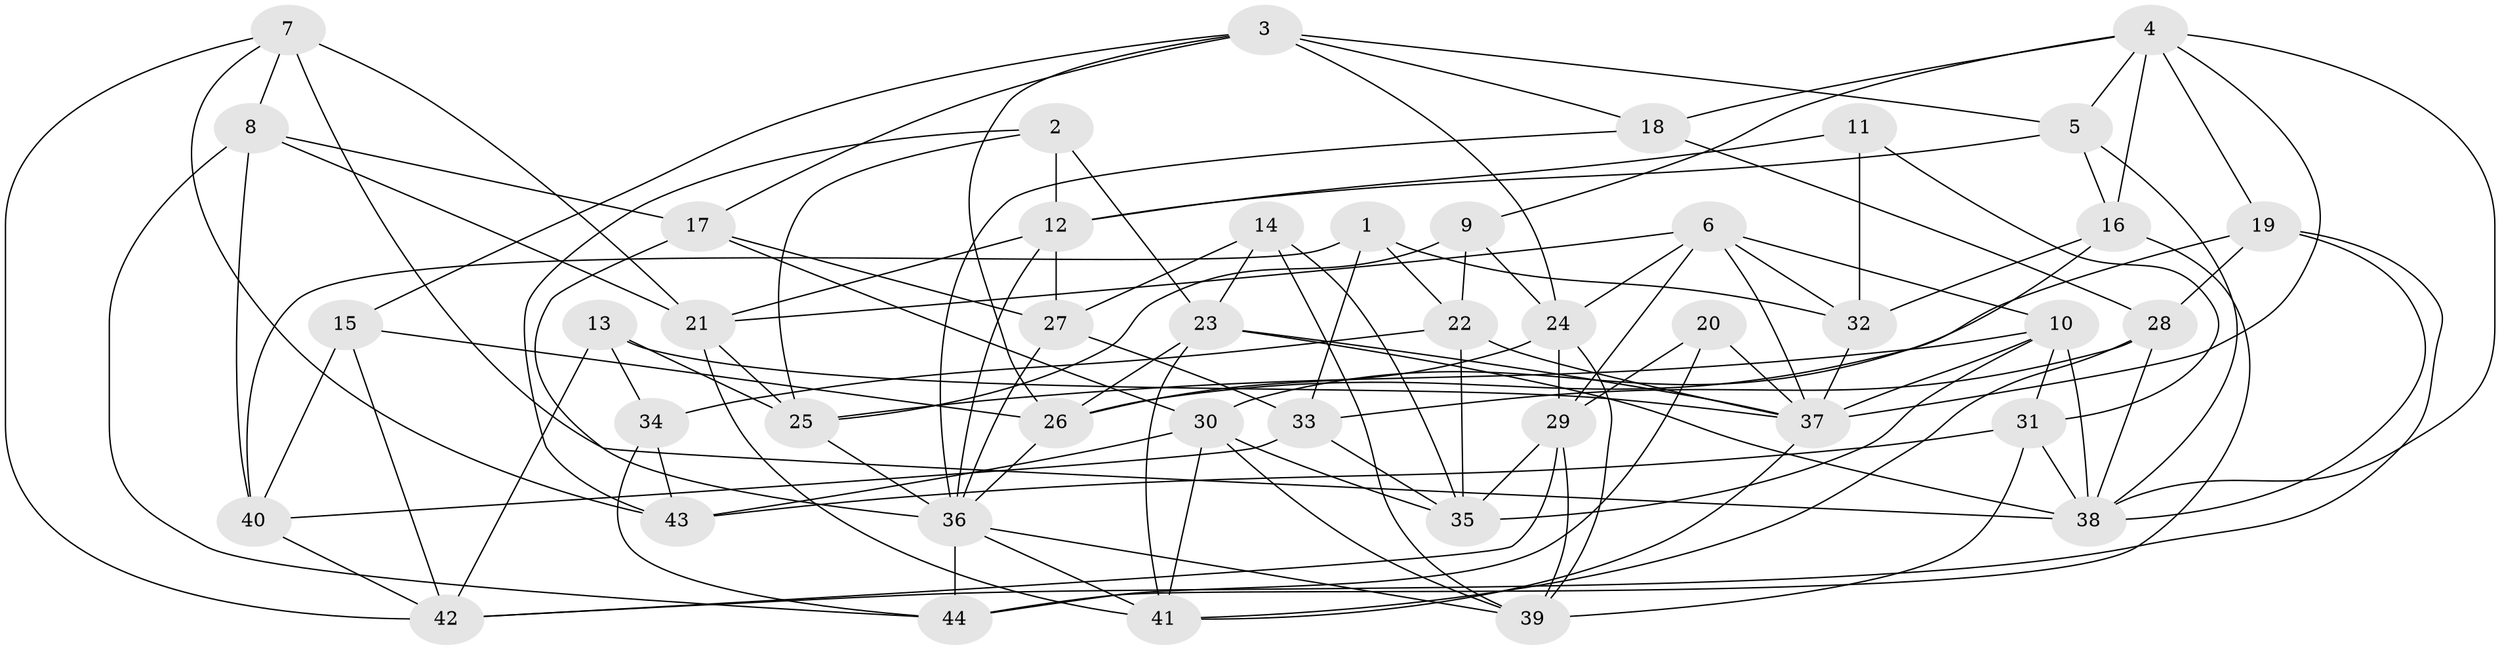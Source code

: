 // original degree distribution, {4: 1.0}
// Generated by graph-tools (version 1.1) at 2025/26/03/09/25 03:26:54]
// undirected, 44 vertices, 118 edges
graph export_dot {
graph [start="1"]
  node [color=gray90,style=filled];
  1;
  2;
  3;
  4;
  5;
  6;
  7;
  8;
  9;
  10;
  11;
  12;
  13;
  14;
  15;
  16;
  17;
  18;
  19;
  20;
  21;
  22;
  23;
  24;
  25;
  26;
  27;
  28;
  29;
  30;
  31;
  32;
  33;
  34;
  35;
  36;
  37;
  38;
  39;
  40;
  41;
  42;
  43;
  44;
  1 -- 22 [weight=1.0];
  1 -- 32 [weight=1.0];
  1 -- 33 [weight=1.0];
  1 -- 40 [weight=1.0];
  2 -- 12 [weight=1.0];
  2 -- 23 [weight=1.0];
  2 -- 25 [weight=1.0];
  2 -- 43 [weight=1.0];
  3 -- 5 [weight=1.0];
  3 -- 15 [weight=1.0];
  3 -- 17 [weight=1.0];
  3 -- 18 [weight=1.0];
  3 -- 24 [weight=1.0];
  3 -- 26 [weight=1.0];
  4 -- 5 [weight=2.0];
  4 -- 9 [weight=1.0];
  4 -- 16 [weight=2.0];
  4 -- 18 [weight=1.0];
  4 -- 19 [weight=2.0];
  4 -- 37 [weight=1.0];
  4 -- 38 [weight=1.0];
  5 -- 12 [weight=1.0];
  5 -- 16 [weight=1.0];
  5 -- 38 [weight=1.0];
  6 -- 10 [weight=1.0];
  6 -- 21 [weight=1.0];
  6 -- 24 [weight=1.0];
  6 -- 29 [weight=1.0];
  6 -- 32 [weight=1.0];
  6 -- 37 [weight=1.0];
  7 -- 8 [weight=1.0];
  7 -- 21 [weight=1.0];
  7 -- 38 [weight=2.0];
  7 -- 42 [weight=1.0];
  7 -- 43 [weight=1.0];
  8 -- 17 [weight=1.0];
  8 -- 21 [weight=1.0];
  8 -- 40 [weight=2.0];
  8 -- 44 [weight=1.0];
  9 -- 22 [weight=1.0];
  9 -- 24 [weight=1.0];
  9 -- 25 [weight=1.0];
  10 -- 25 [weight=1.0];
  10 -- 31 [weight=1.0];
  10 -- 35 [weight=1.0];
  10 -- 37 [weight=1.0];
  10 -- 38 [weight=1.0];
  11 -- 12 [weight=1.0];
  11 -- 31 [weight=1.0];
  11 -- 32 [weight=2.0];
  12 -- 21 [weight=1.0];
  12 -- 27 [weight=1.0];
  12 -- 36 [weight=1.0];
  13 -- 25 [weight=1.0];
  13 -- 34 [weight=1.0];
  13 -- 37 [weight=1.0];
  13 -- 42 [weight=1.0];
  14 -- 23 [weight=1.0];
  14 -- 27 [weight=1.0];
  14 -- 35 [weight=1.0];
  14 -- 39 [weight=1.0];
  15 -- 26 [weight=1.0];
  15 -- 40 [weight=1.0];
  15 -- 42 [weight=1.0];
  16 -- 30 [weight=1.0];
  16 -- 32 [weight=1.0];
  16 -- 44 [weight=1.0];
  17 -- 27 [weight=2.0];
  17 -- 30 [weight=1.0];
  17 -- 36 [weight=1.0];
  18 -- 28 [weight=1.0];
  18 -- 36 [weight=1.0];
  19 -- 26 [weight=1.0];
  19 -- 28 [weight=1.0];
  19 -- 38 [weight=1.0];
  19 -- 42 [weight=1.0];
  20 -- 29 [weight=1.0];
  20 -- 37 [weight=2.0];
  20 -- 44 [weight=1.0];
  21 -- 25 [weight=1.0];
  21 -- 41 [weight=1.0];
  22 -- 34 [weight=2.0];
  22 -- 35 [weight=1.0];
  22 -- 37 [weight=1.0];
  23 -- 26 [weight=1.0];
  23 -- 37 [weight=1.0];
  23 -- 38 [weight=1.0];
  23 -- 41 [weight=1.0];
  24 -- 26 [weight=1.0];
  24 -- 29 [weight=1.0];
  24 -- 39 [weight=1.0];
  25 -- 36 [weight=1.0];
  26 -- 36 [weight=1.0];
  27 -- 33 [weight=1.0];
  27 -- 36 [weight=1.0];
  28 -- 33 [weight=2.0];
  28 -- 38 [weight=1.0];
  28 -- 41 [weight=1.0];
  29 -- 35 [weight=1.0];
  29 -- 39 [weight=1.0];
  29 -- 42 [weight=1.0];
  30 -- 35 [weight=1.0];
  30 -- 39 [weight=1.0];
  30 -- 41 [weight=1.0];
  30 -- 43 [weight=1.0];
  31 -- 38 [weight=2.0];
  31 -- 39 [weight=1.0];
  31 -- 43 [weight=1.0];
  32 -- 37 [weight=1.0];
  33 -- 35 [weight=1.0];
  33 -- 40 [weight=1.0];
  34 -- 43 [weight=2.0];
  34 -- 44 [weight=1.0];
  36 -- 39 [weight=1.0];
  36 -- 41 [weight=1.0];
  36 -- 44 [weight=2.0];
  37 -- 41 [weight=1.0];
  40 -- 42 [weight=1.0];
}
